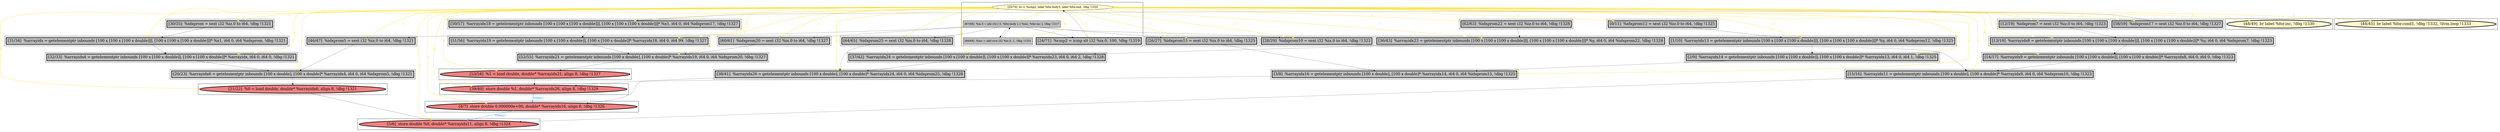 
digraph G {



node399->node385 [style=solid,color=black,label="",penwidth=0.5,fontcolor=black ]
node410->node419 [style=solid,color=gold,label="C",penwidth=1.0,fontcolor=gold ]
node413->node402 [style=solid,color=black,label="",penwidth=0.5,fontcolor=black ]
node410->node415 [style=solid,color=gold,label="C",penwidth=1.0,fontcolor=gold ]
node418->node409 [style=solid,color=black,label="",penwidth=0.5,fontcolor=black ]
node403->node400 [style=solid,color=black,label="",penwidth=0.5,fontcolor=black ]
node410->node414 [style=solid,color=gold,label="C",penwidth=1.0,fontcolor=gold ]
node410->node392 [style=solid,color=gold,label="C",penwidth=1.0,fontcolor=gold ]
node408->node414 [style=solid,color=black,label="",penwidth=0.5,fontcolor=black ]
node410->node403 [style=solid,color=gold,label="C",penwidth=1.0,fontcolor=gold ]
node405->node407 [style=solid,color=black,label="",penwidth=0.5,fontcolor=black ]
node386->node385 [style=solid,color=dodgerblue,label="O|dep|<",penwidth=1.0,fontcolor=dodgerblue ]
node392->node390 [style=solid,color=black,label="",penwidth=0.5,fontcolor=black ]
node412->node410 [style=solid,color=black,label="",penwidth=0.5,fontcolor=black ]
node389->node387 [style=solid,color=black,label="",penwidth=0.5,fontcolor=black ]
node413->node395 [style=solid,color=black,label="",penwidth=0.5,fontcolor=black ]
node400->node405 [style=solid,color=black,label="",penwidth=0.5,fontcolor=black ]
node398->node397 [style=solid,color=black,label="",penwidth=0.5,fontcolor=black ]
node417->node409 [style=solid,color=black,label="",penwidth=0.5,fontcolor=black ]
node394->node392 [style=solid,color=black,label="",penwidth=0.5,fontcolor=black ]
node402->node408 [style=solid,color=black,label="",penwidth=0.5,fontcolor=black ]
node410->node395 [style=solid,color=gold,label="C",penwidth=1.0,fontcolor=gold ]
node387->node386 [style=solid,color=black,label="",penwidth=0.5,fontcolor=black ]
node411->node413 [style=solid,color=black,label="",penwidth=0.5,fontcolor=black ]
node391->node389 [style=solid,color=black,label="",penwidth=0.5,fontcolor=black ]
node410->node388 [style=solid,color=gold,label="C",penwidth=1.0,fontcolor=gold ]
node410->node390 [style=solid,color=gold,label="C",penwidth=1.0,fontcolor=gold ]
node410->node391 [style=solid,color=gold,label="C",penwidth=1.0,fontcolor=gold ]
node413->node401 [style=solid,color=black,label="",penwidth=0.5,fontcolor=black ]
node410->node394 [style=solid,color=gold,label="C",penwidth=1.0,fontcolor=gold ]
node388->node385 [style=solid,color=black,label="",penwidth=0.5,fontcolor=black ]
node415->node414 [style=solid,color=black,label="",penwidth=0.5,fontcolor=black ]
node419->node406 [style=solid,color=black,label="",penwidth=0.5,fontcolor=black ]
node410->node386 [style=solid,color=gold,label="C",penwidth=1.0,fontcolor=gold ]
node395->node387 [style=solid,color=black,label="",penwidth=0.5,fontcolor=black ]
node410->node398 [style=solid,color=gold,label="C",penwidth=1.0,fontcolor=gold ]
node410->node413 [style=solid,color=gold,label="C",penwidth=1.0,fontcolor=gold ]
node410->node411 [style=solid,color=gold,label="C",penwidth=1.0,fontcolor=gold ]
node410->node387 [style=solid,color=gold,label="C",penwidth=1.0,fontcolor=gold ]
node410->node417 [style=solid,color=gold,label="C",penwidth=1.0,fontcolor=gold ]
node410->node400 [style=solid,color=gold,label="C",penwidth=1.0,fontcolor=gold ]
node401->node407 [style=solid,color=black,label="",penwidth=0.5,fontcolor=black ]
node410->node408 [style=solid,color=gold,label="C",penwidth=1.0,fontcolor=gold ]
node410->node397 [style=solid,color=gold,label="C",penwidth=1.0,fontcolor=gold ]
node410->node401 [style=solid,color=gold,label="C",penwidth=1.0,fontcolor=gold ]
node397->node418 [style=solid,color=black,label="",penwidth=0.5,fontcolor=black ]
node410->node412 [style=solid,color=gold,label="C",penwidth=1.0,fontcolor=gold ]
node407->node415 [style=solid,color=black,label="",penwidth=0.5,fontcolor=black ]
node410->node405 [style=solid,color=gold,label="C",penwidth=1.0,fontcolor=gold ]
node393->node391 [style=solid,color=black,label="",penwidth=0.5,fontcolor=black ]
node410->node396 [style=solid,color=gold,label="C",penwidth=1.0,fontcolor=gold ]
node413->node411 [style=solid,color=black,label="",penwidth=0.5,fontcolor=black ]
node410->node410 [style=solid,color=gold,label="C",penwidth=1.0,fontcolor=gold ]
node390->node388 [style=solid,color=black,label="",penwidth=0.5,fontcolor=black ]
node409->node399 [style=solid,color=black,label="",penwidth=0.5,fontcolor=black ]
node410->node385 [style=solid,color=gold,label="C",penwidth=1.0,fontcolor=gold ]
node410->node402 [style=solid,color=gold,label="C",penwidth=1.0,fontcolor=gold ]
node410->node416 [style=solid,color=gold,label="C",penwidth=1.0,fontcolor=gold ]
node410->node393 [style=solid,color=gold,label="C",penwidth=1.0,fontcolor=gold ]
node410->node399 [style=solid,color=gold,label="C",penwidth=1.0,fontcolor=gold ]
node410->node406 [style=solid,color=gold,label="C",penwidth=1.0,fontcolor=gold ]
node410->node409 [style=solid,color=gold,label="C",penwidth=1.0,fontcolor=gold ]
node410->node407 [style=solid,color=gold,label="C",penwidth=1.0,fontcolor=gold ]
node410->node418 [style=solid,color=gold,label="C",penwidth=1.0,fontcolor=gold ]
node410->node404 [style=solid,color=gold,label="C",penwidth=1.0,fontcolor=gold ]
node406->node408 [style=solid,color=black,label="",penwidth=0.5,fontcolor=black ]
node413->node412 [style=solid,color=black,label="",penwidth=0.5,fontcolor=black ]
node404->node419 [style=solid,color=black,label="",penwidth=0.5,fontcolor=black ]
node414->node386 [style=solid,color=dodgerblue,label="O|dep|<",penwidth=1.0,fontcolor=dodgerblue ]
node396->node388 [style=solid,color=black,label="",penwidth=0.5,fontcolor=black ]
node410->node389 [style=solid,color=gold,label="C",penwidth=1.0,fontcolor=gold ]
node413->node417 [style=solid,color=black,label="",penwidth=0.5,fontcolor=black ]
node410->node420 [style=solid,color=gold,label="C",penwidth=1.0,fontcolor=gold ]
node413->node396 [style=solid,color=black,label="",penwidth=0.5,fontcolor=black ]


subgraph cluster27 {


node415 [penwidth=3.0,fontsize=20,fillcolor=lightcoral,label="[53/54]  %1 = load double, double* %arrayidx21, align 8, !dbg !1327",shape=ellipse,style=filled ]



}

subgraph cluster28 {


node416 [penwidth=3.0,fontsize=20,fillcolor=lemonchiffon,label="[48/49]  br label %for.inc, !dbg !1330",shape=ellipse,style=filled ]



}

subgraph cluster26 {


node414 [penwidth=3.0,fontsize=20,fillcolor=lightcoral,label="[39/40]  store double %1, double* %arrayidx26, align 8, !dbg !1329",shape=ellipse,style=filled ]



}

subgraph cluster29 {


node417 [penwidth=3.0,fontsize=20,fillcolor=grey,label="[46/47]  %idxprom5 = sext i32 %ix.0 to i64, !dbg !1321",shape=rectangle,style=filled ]



}

subgraph cluster25 {


node413 [fillcolor=grey,label="[67/68]  %ix.0 = phi i32 [ 0, %for.body ], [ %inc, %for.inc ], !dbg !1317",shape=rectangle,style=filled ]
node412 [penwidth=3.0,fontsize=20,fillcolor=grey,label="[24/71]  %cmp2 = icmp slt i32 %ix.0, 100, !dbg !1319",shape=rectangle,style=filled ]
node410 [fillcolor=lemonchiffon,label="[25/70]  br i1 %cmp2, label %for.body3, label %for.end, !dbg !1320",shape=ellipse,style=filled ]
node411 [fillcolor=grey,label="[66/69]  %inc = add nsw i32 %ix.0, 1, !dbg !1331",shape=rectangle,style=filled ]



}

subgraph cluster24 {


node409 [penwidth=3.0,fontsize=20,fillcolor=grey,label="[20/23]  %arrayidx6 = getelementptr inbounds [100 x double], [100 x double]* %arrayidx4, i64 0, i64 %idxprom5, !dbg !1321",shape=rectangle,style=filled ]



}

subgraph cluster22 {


node407 [penwidth=3.0,fontsize=20,fillcolor=grey,label="[52/55]  %arrayidx21 = getelementptr inbounds [100 x double], [100 x double]* %arrayidx19, i64 0, i64 %idxprom20, !dbg !1327",shape=rectangle,style=filled ]



}

subgraph cluster20 {


node405 [penwidth=3.0,fontsize=20,fillcolor=grey,label="[51/56]  %arrayidx19 = getelementptr inbounds [100 x [100 x double]], [100 x [100 x double]]* %arrayidx18, i64 0, i64 99, !dbg !1327",shape=rectangle,style=filled ]



}

subgraph cluster18 {


node403 [penwidth=3.0,fontsize=20,fillcolor=grey,label="[58/59]  %idxprom17 = sext i32 %iz.0 to i64, !dbg !1327",shape=rectangle,style=filled ]



}

subgraph cluster16 {


node401 [penwidth=3.0,fontsize=20,fillcolor=grey,label="[60/61]  %idxprom20 = sext i32 %ix.0 to i64, !dbg !1327",shape=rectangle,style=filled ]



}

subgraph cluster17 {


node402 [penwidth=3.0,fontsize=20,fillcolor=grey,label="[64/65]  %idxprom25 = sext i32 %ix.0 to i64, !dbg !1328",shape=rectangle,style=filled ]



}

subgraph cluster4 {


node389 [penwidth=3.0,fontsize=20,fillcolor=grey,label="[2/9]  %arrayidx14 = getelementptr inbounds [100 x [100 x double]], [100 x [100 x double]]* %arrayidx13, i64 0, i64 1, !dbg !1325",shape=rectangle,style=filled ]



}

subgraph cluster3 {


node388 [penwidth=3.0,fontsize=20,fillcolor=grey,label="[15/16]  %arrayidx11 = getelementptr inbounds [100 x double], [100 x double]* %arrayidx9, i64 0, i64 %idxprom10, !dbg !1323",shape=rectangle,style=filled ]



}

subgraph cluster2 {


node387 [penwidth=3.0,fontsize=20,fillcolor=grey,label="[3/8]  %arrayidx16 = getelementptr inbounds [100 x double], [100 x double]* %arrayidx14, i64 0, i64 %idxprom15, !dbg !1325",shape=rectangle,style=filled ]



}

subgraph cluster1 {


node386 [penwidth=3.0,fontsize=20,fillcolor=lightcoral,label="[4/7]  store double 0.000000e+00, double* %arrayidx16, align 8, !dbg !1326",shape=ellipse,style=filled ]



}

subgraph cluster12 {


node397 [penwidth=3.0,fontsize=20,fillcolor=grey,label="[31/34]  %arrayidx = getelementptr inbounds [100 x [100 x [100 x double]]], [100 x [100 x [100 x double]]]* %x1, i64 0, i64 %idxprom, !dbg !1321",shape=rectangle,style=filled ]



}

subgraph cluster32 {


node420 [penwidth=3.0,fontsize=20,fillcolor=lemonchiffon,label="[44/45]  br label %for.cond1, !dbg !1332, !llvm.loop !1333",shape=ellipse,style=filled ]



}

subgraph cluster5 {


node390 [penwidth=3.0,fontsize=20,fillcolor=grey,label="[14/17]  %arrayidx9 = getelementptr inbounds [100 x [100 x double]], [100 x [100 x double]]* %arrayidx8, i64 0, i64 0, !dbg !1323",shape=rectangle,style=filled ]



}

subgraph cluster0 {


node385 [penwidth=3.0,fontsize=20,fillcolor=lightcoral,label="[5/6]  store double %0, double* %arrayidx11, align 8, !dbg !1324",shape=ellipse,style=filled ]



}

subgraph cluster31 {


node419 [penwidth=3.0,fontsize=20,fillcolor=grey,label="[36/43]  %arrayidx23 = getelementptr inbounds [100 x [100 x [100 x double]]], [100 x [100 x [100 x double]]]* %y, i64 0, i64 %idxprom22, !dbg !1328",shape=rectangle,style=filled ]



}

subgraph cluster30 {


node418 [penwidth=3.0,fontsize=20,fillcolor=grey,label="[32/33]  %arrayidx4 = getelementptr inbounds [100 x [100 x double]], [100 x [100 x double]]* %arrayidx, i64 0, i64 0, !dbg !1321",shape=rectangle,style=filled ]



}

subgraph cluster6 {


node391 [penwidth=3.0,fontsize=20,fillcolor=grey,label="[1/10]  %arrayidx13 = getelementptr inbounds [100 x [100 x [100 x double]]], [100 x [100 x [100 x double]]]* %y, i64 0, i64 %idxprom12, !dbg !1325",shape=rectangle,style=filled ]



}

subgraph cluster14 {


node399 [penwidth=3.0,fontsize=20,fillcolor=lightcoral,label="[21/22]  %0 = load double, double* %arrayidx6, align 8, !dbg !1321",shape=ellipse,style=filled ]



}

subgraph cluster7 {


node392 [penwidth=3.0,fontsize=20,fillcolor=grey,label="[13/18]  %arrayidx8 = getelementptr inbounds [100 x [100 x [100 x double]]], [100 x [100 x [100 x double]]]* %y, i64 0, i64 %idxprom7, !dbg !1323",shape=rectangle,style=filled ]



}

subgraph cluster23 {


node408 [penwidth=3.0,fontsize=20,fillcolor=grey,label="[38/41]  %arrayidx26 = getelementptr inbounds [100 x double], [100 x double]* %arrayidx24, i64 0, i64 %idxprom25, !dbg !1328",shape=rectangle,style=filled ]



}

subgraph cluster8 {


node393 [penwidth=3.0,fontsize=20,fillcolor=grey,label="[0/11]  %idxprom12 = sext i32 %iz.0 to i64, !dbg !1325",shape=rectangle,style=filled ]



}

subgraph cluster21 {


node406 [penwidth=3.0,fontsize=20,fillcolor=grey,label="[37/42]  %arrayidx24 = getelementptr inbounds [100 x [100 x double]], [100 x [100 x double]]* %arrayidx23, i64 0, i64 2, !dbg !1328",shape=rectangle,style=filled ]



}

subgraph cluster9 {


node394 [penwidth=3.0,fontsize=20,fillcolor=grey,label="[12/19]  %idxprom7 = sext i32 %iz.0 to i64, !dbg !1323",shape=rectangle,style=filled ]



}

subgraph cluster19 {


node404 [penwidth=3.0,fontsize=20,fillcolor=grey,label="[62/63]  %idxprom22 = sext i32 %iz.0 to i64, !dbg !1328",shape=rectangle,style=filled ]



}

subgraph cluster10 {


node395 [penwidth=3.0,fontsize=20,fillcolor=grey,label="[26/27]  %idxprom15 = sext i32 %ix.0 to i64, !dbg !1325",shape=rectangle,style=filled ]



}

subgraph cluster11 {


node396 [penwidth=3.0,fontsize=20,fillcolor=grey,label="[28/29]  %idxprom10 = sext i32 %ix.0 to i64, !dbg !1323",shape=rectangle,style=filled ]



}

subgraph cluster13 {


node398 [penwidth=3.0,fontsize=20,fillcolor=grey,label="[30/35]  %idxprom = sext i32 %iz.0 to i64, !dbg !1321",shape=rectangle,style=filled ]



}

subgraph cluster15 {


node400 [penwidth=3.0,fontsize=20,fillcolor=grey,label="[50/57]  %arrayidx18 = getelementptr inbounds [100 x [100 x [100 x double]]], [100 x [100 x [100 x double]]]* %x1, i64 0, i64 %idxprom17, !dbg !1327",shape=rectangle,style=filled ]



}

}
